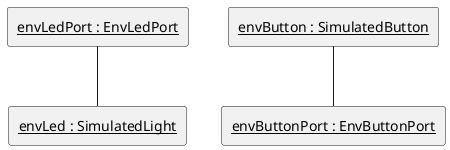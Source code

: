 

@startuml
	rectangle "<u>envLedPort : EnvLedPort</u>" as ButtonLedsEnvironment_Env_envLedPort
	rectangle "<u>envButtonPort : EnvButtonPort</u>" as ButtonLedsEnvironment_Env_envButtonPort
	rectangle "<u>envLed : SimulatedLight</u>" as ButtonLedsEnvironment_Env_envLed
	rectangle "<u>envButton : SimulatedButton</u>" as ButtonLedsEnvironment_Env_envButton
	ButtonLedsEnvironment_Env_envButton -- ButtonLedsEnvironment_Env_envButtonPort
	ButtonLedsEnvironment_Env_envLedPort -- ButtonLedsEnvironment_Env_envLed
@enduml
